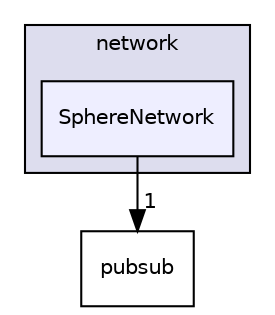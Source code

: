 digraph "/root/scrimmage/scrimmage/include/scrimmage/plugins/network/SphereNetwork" {
  compound=true
  node [ fontsize="10", fontname="Helvetica"];
  edge [ labelfontsize="10", labelfontname="Helvetica"];
  subgraph clusterdir_1a20078b64950de9c24b3acea250b4b6 {
    graph [ bgcolor="#ddddee", pencolor="black", label="network" fontname="Helvetica", fontsize="10", URL="dir_1a20078b64950de9c24b3acea250b4b6.html"]
  dir_1c1832db901207af5171f11220e27cb0 [shape=box, label="SphereNetwork", style="filled", fillcolor="#eeeeff", pencolor="black", URL="dir_1c1832db901207af5171f11220e27cb0.html"];
  }
  dir_8f25491911d3a3415d21158b3a48c0c1 [shape=box label="pubsub" URL="dir_8f25491911d3a3415d21158b3a48c0c1.html"];
  dir_1c1832db901207af5171f11220e27cb0->dir_8f25491911d3a3415d21158b3a48c0c1 [headlabel="1", labeldistance=1.5 headhref="dir_000130_000149.html"];
}
